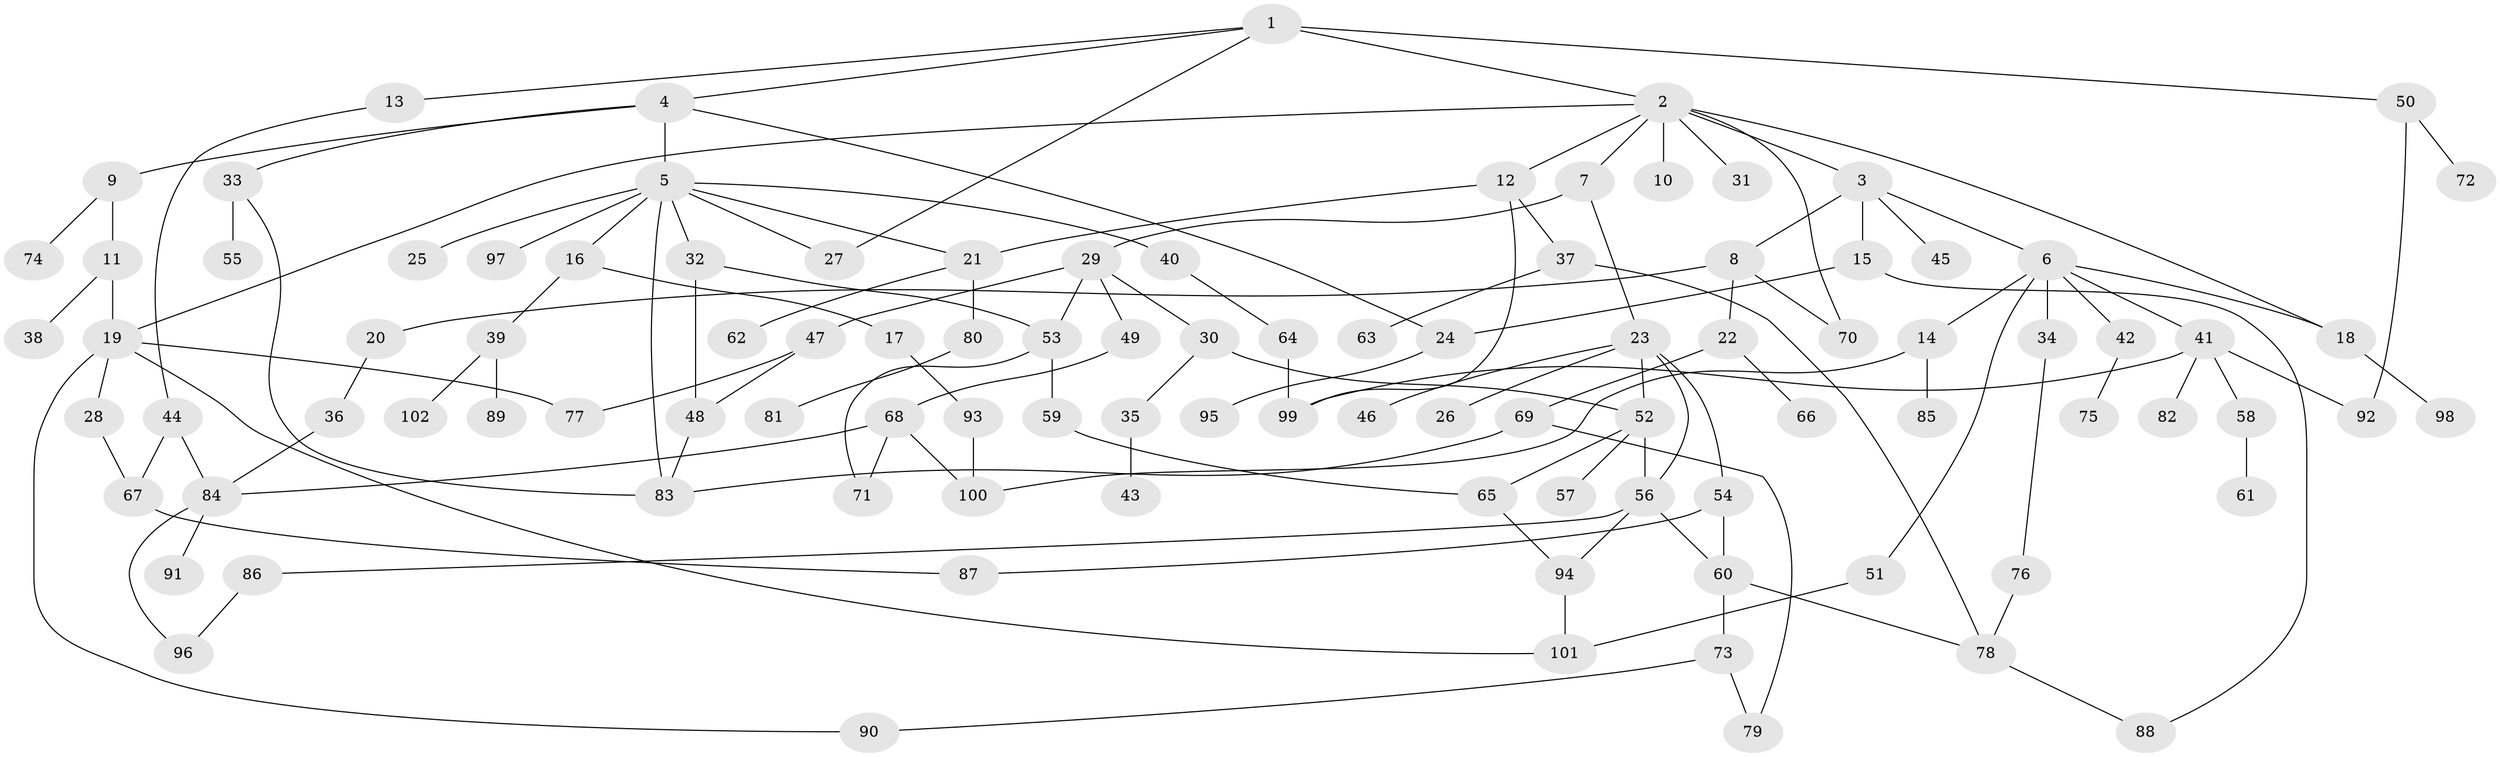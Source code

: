 // coarse degree distribution, {12: 0.025, 10: 0.05, 5: 0.05, 11: 0.025, 1: 0.3, 6: 0.05, 9: 0.025, 2: 0.275, 4: 0.1, 3: 0.1}
// Generated by graph-tools (version 1.1) at 2025/16/03/04/25 18:16:52]
// undirected, 102 vertices, 136 edges
graph export_dot {
graph [start="1"]
  node [color=gray90,style=filled];
  1;
  2;
  3;
  4;
  5;
  6;
  7;
  8;
  9;
  10;
  11;
  12;
  13;
  14;
  15;
  16;
  17;
  18;
  19;
  20;
  21;
  22;
  23;
  24;
  25;
  26;
  27;
  28;
  29;
  30;
  31;
  32;
  33;
  34;
  35;
  36;
  37;
  38;
  39;
  40;
  41;
  42;
  43;
  44;
  45;
  46;
  47;
  48;
  49;
  50;
  51;
  52;
  53;
  54;
  55;
  56;
  57;
  58;
  59;
  60;
  61;
  62;
  63;
  64;
  65;
  66;
  67;
  68;
  69;
  70;
  71;
  72;
  73;
  74;
  75;
  76;
  77;
  78;
  79;
  80;
  81;
  82;
  83;
  84;
  85;
  86;
  87;
  88;
  89;
  90;
  91;
  92;
  93;
  94;
  95;
  96;
  97;
  98;
  99;
  100;
  101;
  102;
  1 -- 2;
  1 -- 4;
  1 -- 13;
  1 -- 27;
  1 -- 50;
  2 -- 3;
  2 -- 7;
  2 -- 10;
  2 -- 12;
  2 -- 19;
  2 -- 31;
  2 -- 70;
  2 -- 18;
  3 -- 6;
  3 -- 8;
  3 -- 15;
  3 -- 45;
  4 -- 5;
  4 -- 9;
  4 -- 24;
  4 -- 33;
  5 -- 16;
  5 -- 25;
  5 -- 32;
  5 -- 40;
  5 -- 97;
  5 -- 83;
  5 -- 21;
  5 -- 27;
  6 -- 14;
  6 -- 18;
  6 -- 34;
  6 -- 41;
  6 -- 42;
  6 -- 51;
  7 -- 23;
  7 -- 29;
  8 -- 20;
  8 -- 22;
  8 -- 70;
  9 -- 11;
  9 -- 74;
  11 -- 38;
  11 -- 19;
  12 -- 21;
  12 -- 37;
  12 -- 99;
  13 -- 44;
  14 -- 85;
  14 -- 100;
  15 -- 88;
  15 -- 24;
  16 -- 17;
  16 -- 39;
  17 -- 93;
  18 -- 98;
  19 -- 28;
  19 -- 77;
  19 -- 101;
  19 -- 90;
  20 -- 36;
  21 -- 62;
  21 -- 80;
  22 -- 66;
  22 -- 69;
  23 -- 26;
  23 -- 46;
  23 -- 54;
  23 -- 56;
  23 -- 52;
  24 -- 95;
  28 -- 67;
  29 -- 30;
  29 -- 47;
  29 -- 49;
  29 -- 53;
  30 -- 35;
  30 -- 52;
  32 -- 48;
  32 -- 53;
  33 -- 55;
  33 -- 83;
  34 -- 76;
  35 -- 43;
  36 -- 84;
  37 -- 63;
  37 -- 78;
  39 -- 89;
  39 -- 102;
  40 -- 64;
  41 -- 58;
  41 -- 82;
  41 -- 92;
  41 -- 99;
  42 -- 75;
  44 -- 67;
  44 -- 84;
  47 -- 77;
  47 -- 48;
  48 -- 83;
  49 -- 68;
  50 -- 72;
  50 -- 92;
  51 -- 101;
  52 -- 56;
  52 -- 57;
  52 -- 65;
  53 -- 59;
  53 -- 71;
  54 -- 60;
  54 -- 87;
  56 -- 60;
  56 -- 86;
  56 -- 94;
  58 -- 61;
  59 -- 65;
  60 -- 73;
  60 -- 78;
  64 -- 99;
  65 -- 94;
  67 -- 87;
  68 -- 84;
  68 -- 100;
  68 -- 71;
  69 -- 79;
  69 -- 83;
  73 -- 90;
  73 -- 79;
  76 -- 78;
  78 -- 88;
  80 -- 81;
  84 -- 91;
  84 -- 96;
  86 -- 96;
  93 -- 100;
  94 -- 101;
}
